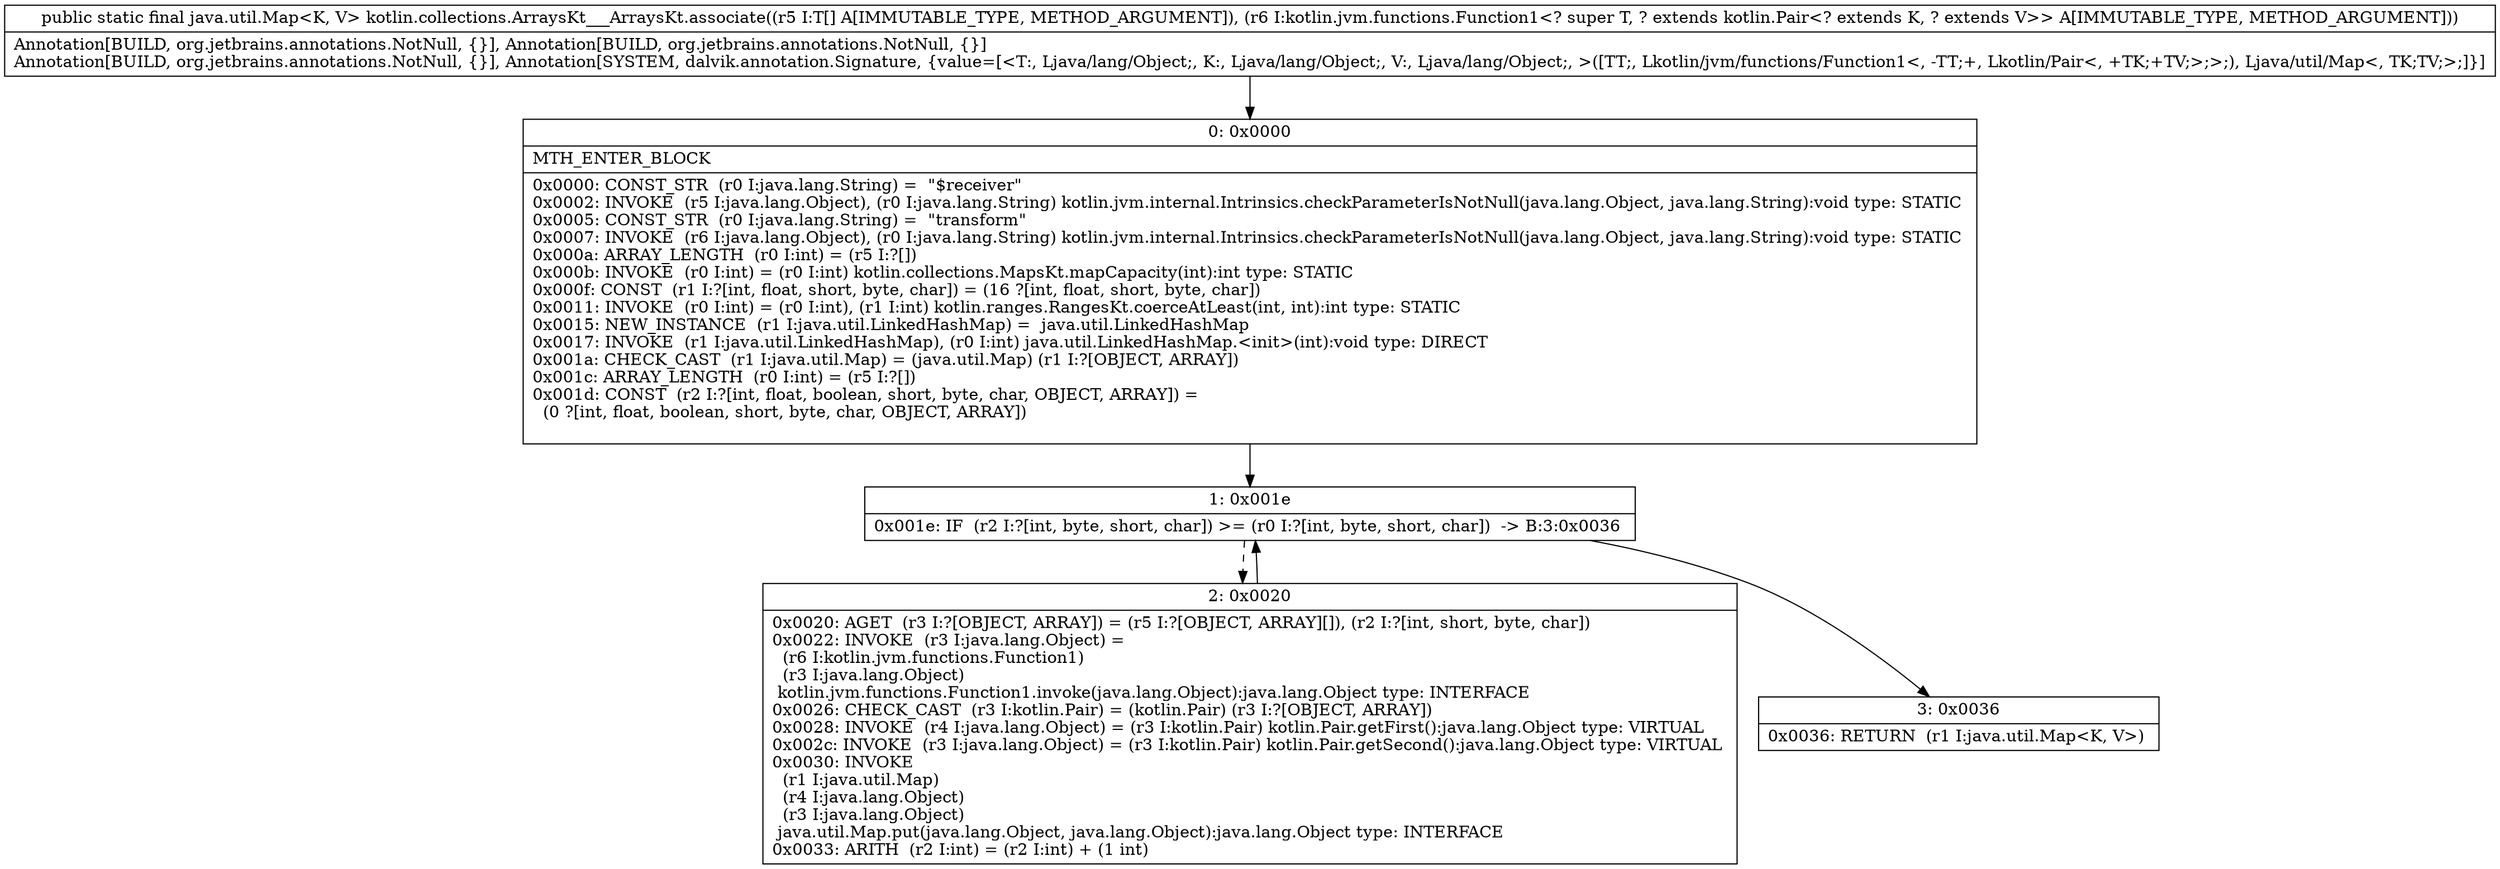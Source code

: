 digraph "CFG forkotlin.collections.ArraysKt___ArraysKt.associate([Ljava\/lang\/Object;Lkotlin\/jvm\/functions\/Function1;)Ljava\/util\/Map;" {
Node_0 [shape=record,label="{0\:\ 0x0000|MTH_ENTER_BLOCK\l|0x0000: CONST_STR  (r0 I:java.lang.String) =  \"$receiver\" \l0x0002: INVOKE  (r5 I:java.lang.Object), (r0 I:java.lang.String) kotlin.jvm.internal.Intrinsics.checkParameterIsNotNull(java.lang.Object, java.lang.String):void type: STATIC \l0x0005: CONST_STR  (r0 I:java.lang.String) =  \"transform\" \l0x0007: INVOKE  (r6 I:java.lang.Object), (r0 I:java.lang.String) kotlin.jvm.internal.Intrinsics.checkParameterIsNotNull(java.lang.Object, java.lang.String):void type: STATIC \l0x000a: ARRAY_LENGTH  (r0 I:int) = (r5 I:?[]) \l0x000b: INVOKE  (r0 I:int) = (r0 I:int) kotlin.collections.MapsKt.mapCapacity(int):int type: STATIC \l0x000f: CONST  (r1 I:?[int, float, short, byte, char]) = (16 ?[int, float, short, byte, char]) \l0x0011: INVOKE  (r0 I:int) = (r0 I:int), (r1 I:int) kotlin.ranges.RangesKt.coerceAtLeast(int, int):int type: STATIC \l0x0015: NEW_INSTANCE  (r1 I:java.util.LinkedHashMap) =  java.util.LinkedHashMap \l0x0017: INVOKE  (r1 I:java.util.LinkedHashMap), (r0 I:int) java.util.LinkedHashMap.\<init\>(int):void type: DIRECT \l0x001a: CHECK_CAST  (r1 I:java.util.Map) = (java.util.Map) (r1 I:?[OBJECT, ARRAY]) \l0x001c: ARRAY_LENGTH  (r0 I:int) = (r5 I:?[]) \l0x001d: CONST  (r2 I:?[int, float, boolean, short, byte, char, OBJECT, ARRAY]) = \l  (0 ?[int, float, boolean, short, byte, char, OBJECT, ARRAY])\l \l}"];
Node_1 [shape=record,label="{1\:\ 0x001e|0x001e: IF  (r2 I:?[int, byte, short, char]) \>= (r0 I:?[int, byte, short, char])  \-\> B:3:0x0036 \l}"];
Node_2 [shape=record,label="{2\:\ 0x0020|0x0020: AGET  (r3 I:?[OBJECT, ARRAY]) = (r5 I:?[OBJECT, ARRAY][]), (r2 I:?[int, short, byte, char]) \l0x0022: INVOKE  (r3 I:java.lang.Object) = \l  (r6 I:kotlin.jvm.functions.Function1)\l  (r3 I:java.lang.Object)\l kotlin.jvm.functions.Function1.invoke(java.lang.Object):java.lang.Object type: INTERFACE \l0x0026: CHECK_CAST  (r3 I:kotlin.Pair) = (kotlin.Pair) (r3 I:?[OBJECT, ARRAY]) \l0x0028: INVOKE  (r4 I:java.lang.Object) = (r3 I:kotlin.Pair) kotlin.Pair.getFirst():java.lang.Object type: VIRTUAL \l0x002c: INVOKE  (r3 I:java.lang.Object) = (r3 I:kotlin.Pair) kotlin.Pair.getSecond():java.lang.Object type: VIRTUAL \l0x0030: INVOKE  \l  (r1 I:java.util.Map)\l  (r4 I:java.lang.Object)\l  (r3 I:java.lang.Object)\l java.util.Map.put(java.lang.Object, java.lang.Object):java.lang.Object type: INTERFACE \l0x0033: ARITH  (r2 I:int) = (r2 I:int) + (1 int) \l}"];
Node_3 [shape=record,label="{3\:\ 0x0036|0x0036: RETURN  (r1 I:java.util.Map\<K, V\>) \l}"];
MethodNode[shape=record,label="{public static final java.util.Map\<K, V\> kotlin.collections.ArraysKt___ArraysKt.associate((r5 I:T[] A[IMMUTABLE_TYPE, METHOD_ARGUMENT]), (r6 I:kotlin.jvm.functions.Function1\<? super T, ? extends kotlin.Pair\<? extends K, ? extends V\>\> A[IMMUTABLE_TYPE, METHOD_ARGUMENT]))  | Annotation[BUILD, org.jetbrains.annotations.NotNull, \{\}], Annotation[BUILD, org.jetbrains.annotations.NotNull, \{\}]\lAnnotation[BUILD, org.jetbrains.annotations.NotNull, \{\}], Annotation[SYSTEM, dalvik.annotation.Signature, \{value=[\<T:, Ljava\/lang\/Object;, K:, Ljava\/lang\/Object;, V:, Ljava\/lang\/Object;, \>([TT;, Lkotlin\/jvm\/functions\/Function1\<, \-TT;+, Lkotlin\/Pair\<, +TK;+TV;\>;\>;), Ljava\/util\/Map\<, TK;TV;\>;]\}]\l}"];
MethodNode -> Node_0;
Node_0 -> Node_1;
Node_1 -> Node_2[style=dashed];
Node_1 -> Node_3;
Node_2 -> Node_1;
}

